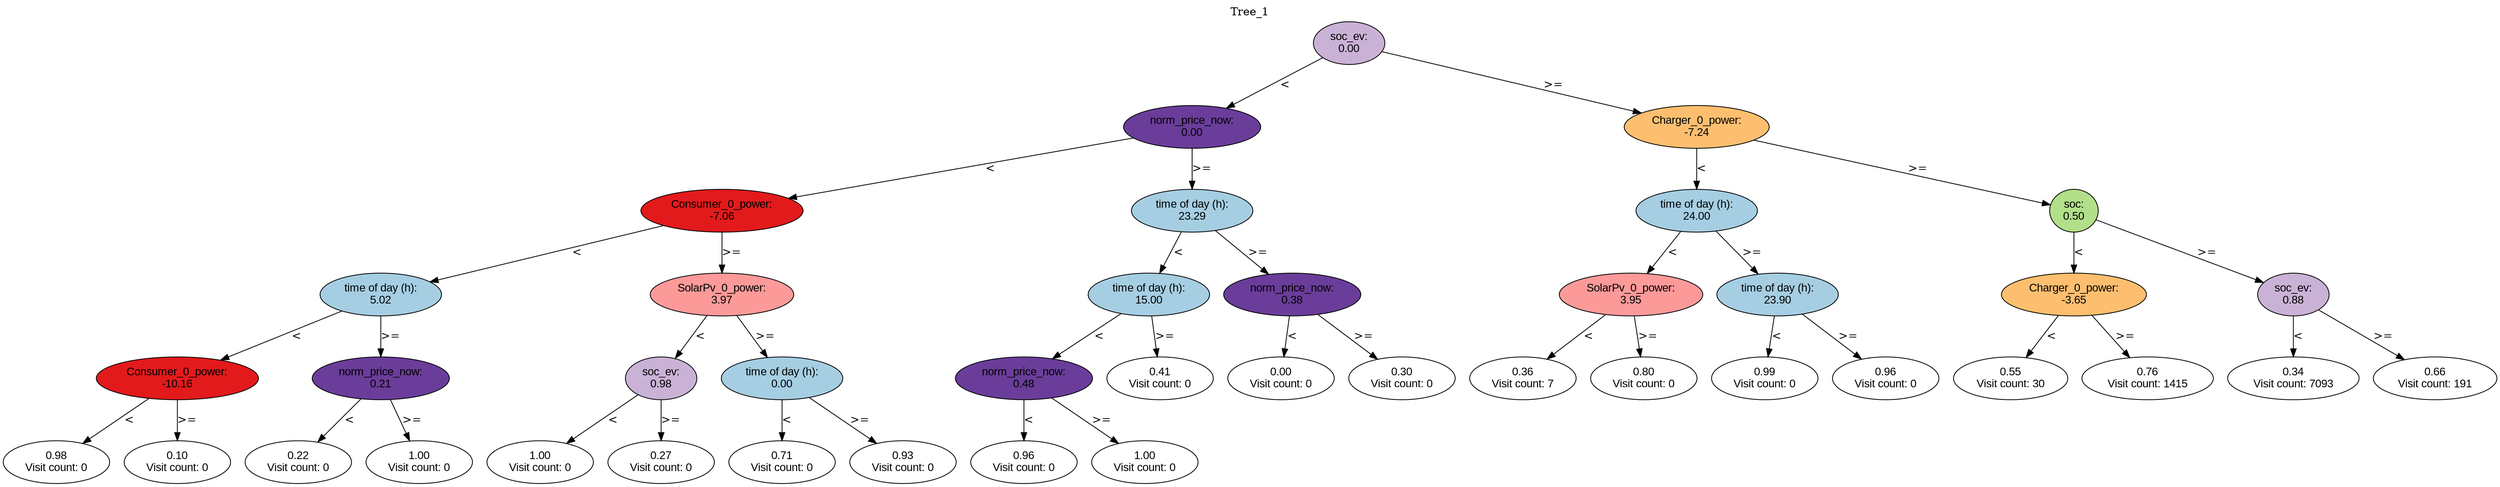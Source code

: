 digraph BST {
    node [fontname="Arial" style=filled colorscheme=paired12];
    0 [ label = "soc_ev:
0.00" fillcolor=9];
    1 [ label = "norm_price_now:
0.00" fillcolor=10];
    2 [ label = "Consumer_0_power:
-7.06" fillcolor=6];
    3 [ label = "time of day (h):
5.02" fillcolor=1];
    4 [ label = "Consumer_0_power:
-10.16" fillcolor=6];
    5 [ label = "0.98
Visit count: 0" fillcolor=white];
    6 [ label = "0.10
Visit count: 0" fillcolor=white];
    7 [ label = "norm_price_now:
0.21" fillcolor=10];
    8 [ label = "0.22
Visit count: 0" fillcolor=white];
    9 [ label = "1.00
Visit count: 0" fillcolor=white];
    10 [ label = "SolarPv_0_power:
3.97" fillcolor=5];
    11 [ label = "soc_ev:
0.98" fillcolor=9];
    12 [ label = "1.00
Visit count: 0" fillcolor=white];
    13 [ label = "0.27
Visit count: 0" fillcolor=white];
    14 [ label = "time of day (h):
0.00" fillcolor=1];
    15 [ label = "0.71
Visit count: 0" fillcolor=white];
    16 [ label = "0.93
Visit count: 0" fillcolor=white];
    17 [ label = "time of day (h):
23.29" fillcolor=1];
    18 [ label = "time of day (h):
15.00" fillcolor=1];
    19 [ label = "norm_price_now:
0.48" fillcolor=10];
    20 [ label = "0.96
Visit count: 0" fillcolor=white];
    21 [ label = "1.00
Visit count: 0" fillcolor=white];
    22 [ label = "0.41
Visit count: 0" fillcolor=white];
    23 [ label = "norm_price_now:
0.38" fillcolor=10];
    24 [ label = "0.00
Visit count: 0" fillcolor=white];
    25 [ label = "0.30
Visit count: 0" fillcolor=white];
    26 [ label = "Charger_0_power:
-7.24" fillcolor=7];
    27 [ label = "time of day (h):
24.00" fillcolor=1];
    28 [ label = "SolarPv_0_power:
3.95" fillcolor=5];
    29 [ label = "0.36
Visit count: 7" fillcolor=white];
    30 [ label = "0.80
Visit count: 0" fillcolor=white];
    31 [ label = "time of day (h):
23.90" fillcolor=1];
    32 [ label = "0.99
Visit count: 0" fillcolor=white];
    33 [ label = "0.96
Visit count: 0" fillcolor=white];
    34 [ label = "soc:
0.50" fillcolor=3];
    35 [ label = "Charger_0_power:
-3.65" fillcolor=7];
    36 [ label = "0.55
Visit count: 30" fillcolor=white];
    37 [ label = "0.76
Visit count: 1415" fillcolor=white];
    38 [ label = "soc_ev:
0.88" fillcolor=9];
    39 [ label = "0.34
Visit count: 7093" fillcolor=white];
    40 [ label = "0.66
Visit count: 191" fillcolor=white];

    0  -> 1[ label = "<"];
    0  -> 26[ label = ">="];
    1  -> 2[ label = "<"];
    1  -> 17[ label = ">="];
    2  -> 3[ label = "<"];
    2  -> 10[ label = ">="];
    3  -> 4[ label = "<"];
    3  -> 7[ label = ">="];
    4  -> 5[ label = "<"];
    4  -> 6[ label = ">="];
    7  -> 8[ label = "<"];
    7  -> 9[ label = ">="];
    10  -> 11[ label = "<"];
    10  -> 14[ label = ">="];
    11  -> 12[ label = "<"];
    11  -> 13[ label = ">="];
    14  -> 15[ label = "<"];
    14  -> 16[ label = ">="];
    17  -> 18[ label = "<"];
    17  -> 23[ label = ">="];
    18  -> 19[ label = "<"];
    18  -> 22[ label = ">="];
    19  -> 20[ label = "<"];
    19  -> 21[ label = ">="];
    23  -> 24[ label = "<"];
    23  -> 25[ label = ">="];
    26  -> 27[ label = "<"];
    26  -> 34[ label = ">="];
    27  -> 28[ label = "<"];
    27  -> 31[ label = ">="];
    28  -> 29[ label = "<"];
    28  -> 30[ label = ">="];
    31  -> 32[ label = "<"];
    31  -> 33[ label = ">="];
    34  -> 35[ label = "<"];
    34  -> 38[ label = ">="];
    35  -> 36[ label = "<"];
    35  -> 37[ label = ">="];
    38  -> 39[ label = "<"];
    38  -> 40[ label = ">="];

    labelloc="t";
    label="Tree_1";
}